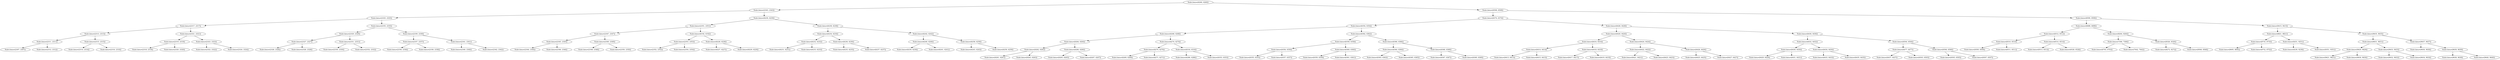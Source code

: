 digraph G{
712737588 [label="Node{data=[6260, 6260]}"]
712737588 -> 1151569064
1151569064 [label="Node{data=[2343, 2343]}"]
1151569064 -> 1954413584
1954413584 [label="Node{data=[2325, 2325]}"]
1954413584 -> 149009144
149009144 [label="Node{data=[2317, 2317]}"]
149009144 -> 2130047731
2130047731 [label="Node{data=[2313, 2313]}"]
2130047731 -> 652998473
652998473 [label="Node{data=[2311, 2311]}"]
652998473 -> 1038942968
1038942968 [label="Node{data=[2307, 2307]}"]
652998473 -> 949879247
949879247 [label="Node{data=[2312, 2312]}"]
2130047731 -> 1764560453
1764560453 [label="Node{data=[2315, 2315]}"]
1764560453 -> 277216662
277216662 [label="Node{data=[2314, 2314]}"]
1764560453 -> 1160431548
1160431548 [label="Node{data=[2316, 2316]}"]
149009144 -> 225584815
225584815 [label="Node{data=[2321, 2321]}"]
225584815 -> 212618850
212618850 [label="Node{data=[2319, 2319]}"]
212618850 -> 872049452
872049452 [label="Node{data=[2318, 2318]}"]
212618850 -> 553541064
553541064 [label="Node{data=[2320, 2320]}"]
225584815 -> 1017462822
1017462822 [label="Node{data=[2323, 2323]}"]
1017462822 -> 1377093262
1377093262 [label="Node{data=[2322, 2322]}"]
1017462822 -> 844588267
844588267 [label="Node{data=[2324, 2324]}"]
1954413584 -> 1620410228
1620410228 [label="Node{data=[2335, 2335]}"]
1620410228 -> 1982310192
1982310192 [label="Node{data=[2329, 2329]}"]
1982310192 -> 49496012
49496012 [label="Node{data=[2327, 2327]}"]
49496012 -> 193618757
193618757 [label="Node{data=[2326, 2326]}"]
49496012 -> 1076872095
1076872095 [label="Node{data=[2328, 2328]}"]
1982310192 -> 192606861
192606861 [label="Node{data=[2331, 2331]}"]
192606861 -> 275554673
275554673 [label="Node{data=[2330, 2330]}"]
192606861 -> 1210349682
1210349682 [label="Node{data=[2332, 2332]}"]
1620410228 -> 1982425554
1982425554 [label="Node{data=[2339, 2339]}"]
1982425554 -> 706413312
706413312 [label="Node{data=[2337, 2337]}"]
706413312 -> 1594443803
1594443803 [label="Node{data=[2336, 2336]}"]
706413312 -> 872762464
872762464 [label="Node{data=[2338, 2338]}"]
1982425554 -> 165659851
165659851 [label="Node{data=[2341, 2341]}"]
165659851 -> 2066662899
2066662899 [label="Node{data=[2340, 2340]}"]
165659851 -> 1852965661
1852965661 [label="Node{data=[2342, 2342]}"]
1151569064 -> 1888105727
1888105727 [label="Node{data=[6230, 6230]}"]
1888105727 -> 126115769
126115769 [label="Node{data=[2351, 2351]}"]
126115769 -> 168301543
168301543 [label="Node{data=[2347, 2347]}"]
168301543 -> 1948029776
1948029776 [label="Node{data=[2345, 2345]}"]
1948029776 -> 1427143904
1427143904 [label="Node{data=[2344, 2344]}"]
1948029776 -> 1892456556
1892456556 [label="Node{data=[2346, 2346]}"]
168301543 -> 974207673
974207673 [label="Node{data=[2349, 2349]}"]
974207673 -> 705149112
705149112 [label="Node{data=[2348, 2348]}"]
974207673 -> 2082879076
2082879076 [label="Node{data=[2350, 2350]}"]
126115769 -> 1757273716
1757273716 [label="Node{data=[6192, 6192]}"]
1757273716 -> 1531634984
1531634984 [label="Node{data=[2353, 2353]}"]
1531634984 -> 1285510273
1285510273 [label="Node{data=[2352, 2352]}"]
1531634984 -> 29875808
29875808 [label="Node{data=[2354, 2354]}"]
1757273716 -> 118488658
118488658 [label="Node{data=[6228, 6228]}"]
118488658 -> 190855230
190855230 [label="Node{data=[6227, 6227]}"]
118488658 -> 1038966415
1038966415 [label="Node{data=[6229, 6229]}"]
1888105727 -> 40280972
40280972 [label="Node{data=[6238, 6238]}"]
40280972 -> 2061709564
2061709564 [label="Node{data=[6234, 6234]}"]
2061709564 -> 1883788886
1883788886 [label="Node{data=[6232, 6232]}"]
1883788886 -> 663119862
663119862 [label="Node{data=[6231, 6231]}"]
1883788886 -> 281791049
281791049 [label="Node{data=[6233, 6233]}"]
2061709564 -> 1942776956
1942776956 [label="Node{data=[6236, 6236]}"]
1942776956 -> 1090809525
1090809525 [label="Node{data=[6235, 6235]}"]
1942776956 -> 1428756660
1428756660 [label="Node{data=[6237, 6237]}"]
40280972 -> 461244890
461244890 [label="Node{data=[6242, 6242]}"]
461244890 -> 188823877
188823877 [label="Node{data=[6240, 6240]}"]
188823877 -> 1775406942
1775406942 [label="Node{data=[6239, 6239]}"]
188823877 -> 1948501608
1948501608 [label="Node{data=[6241, 6241]}"]
461244890 -> 527970799
527970799 [label="Node{data=[6258, 6258]}"]
527970799 -> 502380628
502380628 [label="Node{data=[6243, 6243]}"]
527970799 -> 1613003979
1613003979 [label="Node{data=[6259, 6259]}"]
712737588 -> 182384161
182384161 [label="Node{data=[6508, 6508]}"]
182384161 -> 1417103836
1417103836 [label="Node{data=[6374, 6374]}"]
1417103836 -> 1146382366
1146382366 [label="Node{data=[6354, 6354]}"]
1146382366 -> 123045499
123045499 [label="Node{data=[6268, 6268]}"]
123045499 -> 2059863886
2059863886 [label="Node{data=[6264, 6264]}"]
2059863886 -> 336631907
336631907 [label="Node{data=[6262, 6262]}"]
336631907 -> 1944258151
1944258151 [label="Node{data=[6261, 6261]}"]
336631907 -> 1487810622
1487810622 [label="Node{data=[6263, 6263]}"]
2059863886 -> 437367058
437367058 [label="Node{data=[6266, 6266]}"]
437367058 -> 181592499
181592499 [label="Node{data=[6265, 6265]}"]
437367058 -> 1634274992
1634274992 [label="Node{data=[6267, 6267]}"]
123045499 -> 1215294819
1215294819 [label="Node{data=[6274, 6274]}"]
1215294819 -> 1600216157
1600216157 [label="Node{data=[6270, 6270]}"]
1600216157 -> 1109647739
1109647739 [label="Node{data=[6269, 6269]}"]
1600216157 -> 1796635393
1796635393 [label="Node{data=[6271, 6271]}"]
1215294819 -> 1545963509
1545963509 [label="Node{data=[6316, 6316]}"]
1545963509 -> 158579608
158579608 [label="Node{data=[6286, 6286]}"]
1545963509 -> 1409727476
1409727476 [label="Node{data=[6353, 6353]}"]
1146382366 -> 202382342
202382342 [label="Node{data=[6362, 6362]}"]
202382342 -> 2088380510
2088380510 [label="Node{data=[6358, 6358]}"]
2088380510 -> 1757541170
1757541170 [label="Node{data=[6356, 6356]}"]
1757541170 -> 167328965
167328965 [label="Node{data=[6355, 6355]}"]
1757541170 -> 92664272
92664272 [label="Node{data=[6357, 6357]}"]
2088380510 -> 672141798
672141798 [label="Node{data=[6360, 6360]}"]
672141798 -> 1328496565
1328496565 [label="Node{data=[6359, 6359]}"]
672141798 -> 259009921
259009921 [label="Node{data=[6361, 6361]}"]
202382342 -> 626083534
626083534 [label="Node{data=[6366, 6366]}"]
626083534 -> 233237667
233237667 [label="Node{data=[6364, 6364]}"]
233237667 -> 998422589
998422589 [label="Node{data=[6363, 6363]}"]
233237667 -> 898664169
898664169 [label="Node{data=[6365, 6365]}"]
626083534 -> 450417059
450417059 [label="Node{data=[6368, 6368]}"]
450417059 -> 551658927
551658927 [label="Node{data=[6367, 6367]}"]
450417059 -> 244097758
244097758 [label="Node{data=[6369, 6369]}"]
1417103836 -> 1067113000
1067113000 [label="Node{data=[6428, 6428]}"]
1067113000 -> 1662206385
1662206385 [label="Node{data=[6420, 6420]}"]
1662206385 -> 1316113569
1316113569 [label="Node{data=[6416, 6416]}"]
1316113569 -> 620989923
620989923 [label="Node{data=[6414, 6414]}"]
620989923 -> 1285638385
1285638385 [label="Node{data=[6413, 6413]}"]
620989923 -> 902207005
902207005 [label="Node{data=[6415, 6415]}"]
1316113569 -> 1762509632
1762509632 [label="Node{data=[6418, 6418]}"]
1762509632 -> 1356343063
1356343063 [label="Node{data=[6417, 6417]}"]
1762509632 -> 376965949
376965949 [label="Node{data=[6419, 6419]}"]
1662206385 -> 386859409
386859409 [label="Node{data=[6424, 6424]}"]
386859409 -> 278910963
278910963 [label="Node{data=[6422, 6422]}"]
278910963 -> 32422504
32422504 [label="Node{data=[6421, 6421]}"]
278910963 -> 1461287051
1461287051 [label="Node{data=[6423, 6423]}"]
386859409 -> 947251312
947251312 [label="Node{data=[6426, 6426]}"]
947251312 -> 1446744258
1446744258 [label="Node{data=[6425, 6425]}"]
947251312 -> 577916311
577916311 [label="Node{data=[6427, 6427]}"]
1067113000 -> 1051960434
1051960434 [label="Node{data=[6436, 6436]}"]
1051960434 -> 697494972
697494972 [label="Node{data=[6432, 6432]}"]
697494972 -> 589678028
589678028 [label="Node{data=[6430, 6430]}"]
589678028 -> 319503050
319503050 [label="Node{data=[6429, 6429]}"]
589678028 -> 817401069
817401069 [label="Node{data=[6431, 6431]}"]
697494972 -> 242837579
242837579 [label="Node{data=[6434, 6434]}"]
242837579 -> 67098605
67098605 [label="Node{data=[6433, 6433]}"]
242837579 -> 1239965746
1239965746 [label="Node{data=[6435, 6435]}"]
1051960434 -> 1027817990
1027817990 [label="Node{data=[6504, 6504]}"]
1027817990 -> 2017287893
2017287893 [label="Node{data=[6477, 6477]}"]
2017287893 -> 92323456
92323456 [label="Node{data=[6437, 6437]}"]
2017287893 -> 266577906
266577906 [label="Node{data=[6503, 6503]}"]
1027817990 -> 672634746
672634746 [label="Node{data=[6506, 6506]}"]
672634746 -> 986623835
986623835 [label="Node{data=[6505, 6505]}"]
672634746 -> 985293372
985293372 [label="Node{data=[6507, 6507]}"]
182384161 -> 687115950
687115950 [label="Node{data=[8590, 8590]}"]
687115950 -> 1020031117
1020031117 [label="Node{data=[6688, 6688]}"]
1020031117 -> 1933030456
1933030456 [label="Node{data=[6512, 6512]}"]
1933030456 -> 443913184
443913184 [label="Node{data=[6510, 6510]}"]
443913184 -> 385417214
385417214 [label="Node{data=[6509, 6509]}"]
443913184 -> 1240448436
1240448436 [label="Node{data=[6511, 6511]}"]
1933030456 -> 129451717
129451717 [label="Node{data=[6514, 6514]}"]
129451717 -> 829112128
829112128 [label="Node{data=[6513, 6513]}"]
129451717 -> 1614623132
1614623132 [label="Node{data=[6528, 6528]}"]
1020031117 -> 1418404402
1418404402 [label="Node{data=[8264, 8264]}"]
1418404402 -> 1773655816
1773655816 [label="Node{data=[7306, 7306]}"]
1773655816 -> 21918785
21918785 [label="Node{data=[6703, 6703]}"]
1773655816 -> 141956133
141956133 [label="Node{data=[7642, 7642]}"]
1418404402 -> 90254763
90254763 [label="Node{data=[8326, 8326]}"]
90254763 -> 1387902360
1387902360 [label="Node{data=[8272, 8272]}"]
90254763 -> 539443186
539443186 [label="Node{data=[8568, 8568]}"]
687115950 -> 415809775
415809775 [label="Node{data=[9415, 9415]}"]
415809775 -> 348695080
348695080 [label="Node{data=[8821, 8821]}"]
348695080 -> 197318748
197318748 [label="Node{data=[8735, 8735]}"]
197318748 -> 310623865
310623865 [label="Node{data=[8695, 8695]}"]
197318748 -> 1284688766
1284688766 [label="Node{data=[8752, 8752]}"]
348695080 -> 500867374
500867374 [label="Node{data=[9251, 9251]}"]
500867374 -> 4692721
4692721 [label="Node{data=[9239, 9239]}"]
500867374 -> 255364342
255364342 [label="Node{data=[9351, 9351]}"]
415809775 -> 1437298516
1437298516 [label="Node{data=[9635, 9635]}"]
1437298516 -> 498104094
498104094 [label="Node{data=[9631, 9631]}"]
498104094 -> 563934795
563934795 [label="Node{data=[9629, 9629]}"]
563934795 -> 1787330994
1787330994 [label="Node{data=[9621, 9621]}"]
563934795 -> 1691845240
1691845240 [label="Node{data=[9630, 9630]}"]
498104094 -> 2051080571
2051080571 [label="Node{data=[9633, 9633]}"]
2051080571 -> 1009360598
1009360598 [label="Node{data=[9632, 9632]}"]
2051080571 -> 302128624
302128624 [label="Node{data=[9634, 9634]}"]
1437298516 -> 1243519370
1243519370 [label="Node{data=[9637, 9637]}"]
1243519370 -> 950408043
950408043 [label="Node{data=[9636, 9636]}"]
1243519370 -> 1216996743
1216996743 [label="Node{data=[9639, 9639]}"]
1216996743 -> 1248234747
1248234747 [label="Node{data=[9638, 9638]}"]
1216996743 -> 1955237620
1955237620 [label="Node{data=[9640, 9640]}"]
}